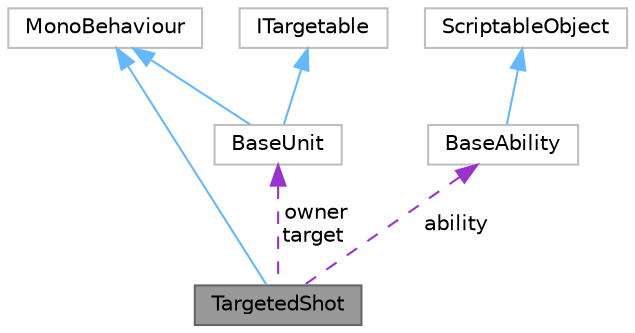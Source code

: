 digraph "TargetedShot"
{
 // LATEX_PDF_SIZE
  bgcolor="transparent";
  edge [fontname=Helvetica,fontsize=10,labelfontname=Helvetica,labelfontsize=10];
  node [fontname=Helvetica,fontsize=10,shape=box,height=0.2,width=0.4];
  Node1 [label="TargetedShot",height=0.2,width=0.4,color="gray40", fillcolor="grey60", style="filled", fontcolor="black",tooltip=" "];
  Node2 -> Node1 [dir="back",color="steelblue1",style="solid"];
  Node2 [label="MonoBehaviour",height=0.2,width=0.4,color="grey75", fillcolor="white", style="filled",tooltip=" "];
  Node3 -> Node1 [dir="back",color="darkorchid3",style="dashed",label=" ability" ];
  Node3 [label="BaseAbility",height=0.2,width=0.4,color="grey75", fillcolor="white", style="filled",URL="$class_base_ability.html",tooltip=" "];
  Node4 -> Node3 [dir="back",color="steelblue1",style="solid"];
  Node4 [label="ScriptableObject",height=0.2,width=0.4,color="grey75", fillcolor="white", style="filled",tooltip=" "];
  Node5 -> Node1 [dir="back",color="darkorchid3",style="dashed",label=" owner\ntarget" ];
  Node5 [label="BaseUnit",height=0.2,width=0.4,color="grey75", fillcolor="white", style="filled",URL="$class_base_unit.html",tooltip=" "];
  Node2 -> Node5 [dir="back",color="steelblue1",style="solid"];
  Node6 -> Node5 [dir="back",color="steelblue1",style="solid"];
  Node6 [label="ITargetable",height=0.2,width=0.4,color="grey75", fillcolor="white", style="filled",URL="$interface_i_targetable.html",tooltip=" "];
}
